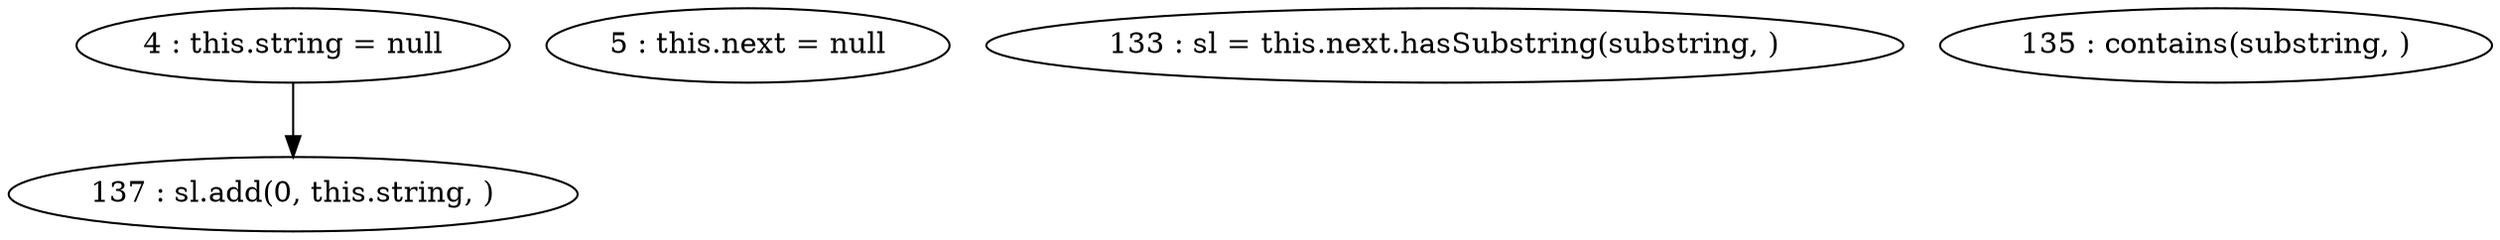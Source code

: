 digraph G {
"4 : this.string = null"
"4 : this.string = null" -> "137 : sl.add(0, this.string, )"
"5 : this.next = null"
"133 : sl = this.next.hasSubstring(substring, )"
"135 : contains(substring, )"
"137 : sl.add(0, this.string, )"
}